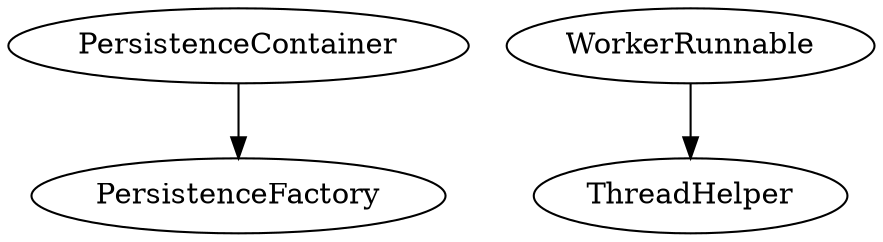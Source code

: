 digraph G1 {
  concentrate = true;
  PersistenceContainer -> PersistenceFactory;
  WorkerRunnable -> ThreadHelper;
}
